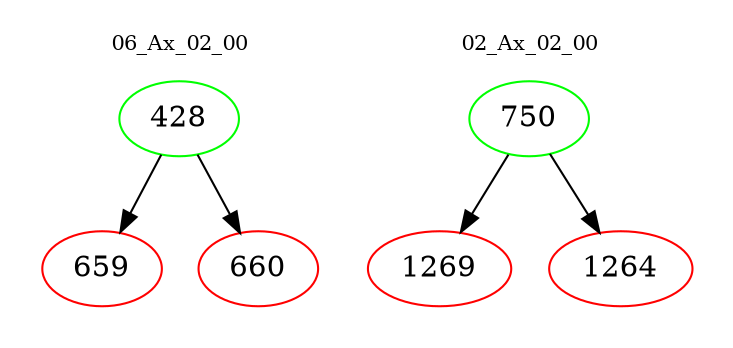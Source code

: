 digraph{
subgraph cluster_0 {
color = white
label = "06_Ax_02_00";
fontsize=10;
T0_428 [label="428", color="green"]
T0_428 -> T0_659 [color="black"]
T0_659 [label="659", color="red"]
T0_428 -> T0_660 [color="black"]
T0_660 [label="660", color="red"]
}
subgraph cluster_1 {
color = white
label = "02_Ax_02_00";
fontsize=10;
T1_750 [label="750", color="green"]
T1_750 -> T1_1269 [color="black"]
T1_1269 [label="1269", color="red"]
T1_750 -> T1_1264 [color="black"]
T1_1264 [label="1264", color="red"]
}
}
